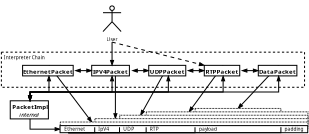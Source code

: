 <?xml version="1.0" encoding="UTF-8"?>
<dia:diagram xmlns:dia="http://www.lysator.liu.se/~alla/dia/">
  <dia:layer name="Background" visible="true">
    <dia:object type="Standard - Line" version="0" id="O0">
      <dia:attribute name="obj_pos">
        <dia:point val="37.568,8.785"/>
      </dia:attribute>
      <dia:attribute name="obj_bb">
        <dia:rectangle val="31.856,8.714;37.639,14.811"/>
      </dia:attribute>
      <dia:attribute name="conn_endpoints">
        <dia:point val="37.568,8.785"/>
        <dia:point val="32.182,14.5"/>
      </dia:attribute>
      <dia:attribute name="numcp">
        <dia:int val="1"/>
      </dia:attribute>
      <dia:attribute name="end_arrow">
        <dia:enum val="3"/>
      </dia:attribute>
      <dia:attribute name="end_arrow_length">
        <dia:real val="0.6"/>
      </dia:attribute>
      <dia:attribute name="end_arrow_width">
        <dia:real val="0.4"/>
      </dia:attribute>
      <dia:connections>
        <dia:connection handle="0" to="O6" connection="1"/>
        <dia:connection handle="1" to="O26" connection="1"/>
      </dia:connections>
    </dia:object>
    <dia:object type="Standard - Line" version="0" id="O1">
      <dia:attribute name="obj_pos">
        <dia:point val="30.204,8.785"/>
      </dia:attribute>
      <dia:attribute name="obj_bb">
        <dia:rectangle val="25.336,8.715;30.274,15.227"/>
      </dia:attribute>
      <dia:attribute name="conn_endpoints">
        <dia:point val="30.204,8.785"/>
        <dia:point val="25.688,14.95"/>
      </dia:attribute>
      <dia:attribute name="numcp">
        <dia:int val="1"/>
      </dia:attribute>
      <dia:attribute name="end_arrow">
        <dia:enum val="3"/>
      </dia:attribute>
      <dia:attribute name="end_arrow_length">
        <dia:real val="0.6"/>
      </dia:attribute>
      <dia:attribute name="end_arrow_width">
        <dia:real val="0.4"/>
      </dia:attribute>
      <dia:connections>
        <dia:connection handle="0" to="O11" connection="1"/>
      </dia:connections>
    </dia:object>
    <dia:object type="Standard - Line" version="0" id="O2">
      <dia:attribute name="obj_pos">
        <dia:point val="22.941,8.785"/>
      </dia:attribute>
      <dia:attribute name="obj_bb">
        <dia:rectangle val="18.884,8.717;23.009,15.638"/>
      </dia:attribute>
      <dia:attribute name="conn_endpoints">
        <dia:point val="22.941,8.785"/>
        <dia:point val="19.258,15.4"/>
      </dia:attribute>
      <dia:attribute name="numcp">
        <dia:int val="1"/>
      </dia:attribute>
      <dia:attribute name="end_arrow">
        <dia:enum val="3"/>
      </dia:attribute>
      <dia:attribute name="end_arrow_length">
        <dia:real val="0.6"/>
      </dia:attribute>
      <dia:attribute name="end_arrow_width">
        <dia:real val="0.4"/>
      </dia:attribute>
      <dia:connections>
        <dia:connection handle="0" to="O9" connection="1"/>
      </dia:connections>
    </dia:object>
    <dia:object type="Standard - Line" version="0" id="O3">
      <dia:attribute name="obj_pos">
        <dia:point val="15.92,8.785"/>
      </dia:attribute>
      <dia:attribute name="obj_bb">
        <dia:rectangle val="15.52,8.735;16.32,15.9"/>
      </dia:attribute>
      <dia:attribute name="conn_endpoints">
        <dia:point val="15.92,8.785"/>
        <dia:point val="15.92,15.85"/>
      </dia:attribute>
      <dia:attribute name="numcp">
        <dia:int val="1"/>
      </dia:attribute>
      <dia:attribute name="end_arrow">
        <dia:enum val="3"/>
      </dia:attribute>
      <dia:attribute name="end_arrow_length">
        <dia:real val="0.6"/>
      </dia:attribute>
      <dia:attribute name="end_arrow_width">
        <dia:real val="0.4"/>
      </dia:attribute>
    </dia:object>
    <dia:object type="Standard - Line" version="0" id="O4">
      <dia:attribute name="obj_pos">
        <dia:point val="7.114,8.785"/>
      </dia:attribute>
      <dia:attribute name="obj_bb">
        <dia:rectangle val="7.043,8.715;13.137,16.581"/>
      </dia:attribute>
      <dia:attribute name="conn_endpoints">
        <dia:point val="7.114,8.785"/>
        <dia:point val="12.787,16.3"/>
      </dia:attribute>
      <dia:attribute name="numcp">
        <dia:int val="1"/>
      </dia:attribute>
      <dia:attribute name="end_arrow">
        <dia:enum val="3"/>
      </dia:attribute>
      <dia:attribute name="end_arrow_length">
        <dia:real val="0.6"/>
      </dia:attribute>
      <dia:attribute name="end_arrow_width">
        <dia:real val="0.4"/>
      </dia:attribute>
      <dia:connections>
        <dia:connection handle="0" to="O7" connection="1"/>
      </dia:connections>
    </dia:object>
    <dia:object type="UML - Class" version="0" id="O5">
      <dia:attribute name="obj_pos">
        <dia:point val="1.978,13.485"/>
      </dia:attribute>
      <dia:attribute name="obj_bb">
        <dia:rectangle val="1.928,13.435;7.278,15.935"/>
      </dia:attribute>
      <dia:attribute name="elem_corner">
        <dia:point val="1.978,13.485"/>
      </dia:attribute>
      <dia:attribute name="elem_width">
        <dia:real val="5.25"/>
      </dia:attribute>
      <dia:attribute name="elem_height">
        <dia:real val="2.4"/>
      </dia:attribute>
      <dia:attribute name="name">
        <dia:string>#PacketImpl#</dia:string>
      </dia:attribute>
      <dia:attribute name="stereotype">
        <dia:string>##</dia:string>
      </dia:attribute>
      <dia:attribute name="comment">
        <dia:string>#internal#</dia:string>
      </dia:attribute>
      <dia:attribute name="abstract">
        <dia:boolean val="false"/>
      </dia:attribute>
      <dia:attribute name="suppress_attributes">
        <dia:boolean val="false"/>
      </dia:attribute>
      <dia:attribute name="suppress_operations">
        <dia:boolean val="false"/>
      </dia:attribute>
      <dia:attribute name="visible_attributes">
        <dia:boolean val="false"/>
      </dia:attribute>
      <dia:attribute name="visible_operations">
        <dia:boolean val="false"/>
      </dia:attribute>
      <dia:attribute name="visible_comments">
        <dia:boolean val="true"/>
      </dia:attribute>
      <dia:attribute name="wrap_operations">
        <dia:boolean val="false"/>
      </dia:attribute>
      <dia:attribute name="wrap_after_char">
        <dia:int val="40"/>
      </dia:attribute>
      <dia:attribute name="line_color">
        <dia:color val="#000000"/>
      </dia:attribute>
      <dia:attribute name="fill_color">
        <dia:color val="#ffffff"/>
      </dia:attribute>
      <dia:attribute name="text_color">
        <dia:color val="#000000"/>
      </dia:attribute>
      <dia:attribute name="normal_font">
        <dia:font family="monospace" style="0" name="Courier"/>
      </dia:attribute>
      <dia:attribute name="abstract_font">
        <dia:font family="monospace" style="88" name="Courier"/>
      </dia:attribute>
      <dia:attribute name="polymorphic_font">
        <dia:font family="monospace" style="8" name="Courier"/>
      </dia:attribute>
      <dia:attribute name="classname_font">
        <dia:font family="sans" style="80" name="Helvetica"/>
      </dia:attribute>
      <dia:attribute name="abstract_classname_font">
        <dia:font family="sans" style="88" name="Helvetica"/>
      </dia:attribute>
      <dia:attribute name="comment_font">
        <dia:font family="sans" style="8" name="Helvetica"/>
      </dia:attribute>
      <dia:attribute name="font_height">
        <dia:real val="0.8"/>
      </dia:attribute>
      <dia:attribute name="polymorphic_font_height">
        <dia:real val="0.8"/>
      </dia:attribute>
      <dia:attribute name="abstract_font_height">
        <dia:real val="0.8"/>
      </dia:attribute>
      <dia:attribute name="classname_font_height">
        <dia:real val="1"/>
      </dia:attribute>
      <dia:attribute name="abstract_classname_font_height">
        <dia:real val="1"/>
      </dia:attribute>
      <dia:attribute name="comment_font_height">
        <dia:real val="1"/>
      </dia:attribute>
      <dia:attribute name="attributes"/>
      <dia:attribute name="operations"/>
      <dia:attribute name="template">
        <dia:boolean val="false"/>
      </dia:attribute>
      <dia:attribute name="templates"/>
    </dia:object>
    <dia:object type="UML - Class" version="0" id="O6">
      <dia:attribute name="obj_pos">
        <dia:point val="34.868,8.785"/>
      </dia:attribute>
      <dia:attribute name="obj_bb">
        <dia:rectangle val="34.818,8.735;40.318,10.235"/>
      </dia:attribute>
      <dia:attribute name="elem_corner">
        <dia:point val="34.868,8.785"/>
      </dia:attribute>
      <dia:attribute name="elem_width">
        <dia:real val="5.4"/>
      </dia:attribute>
      <dia:attribute name="elem_height">
        <dia:real val="1.4"/>
      </dia:attribute>
      <dia:attribute name="name">
        <dia:string>#DataPacket#</dia:string>
      </dia:attribute>
      <dia:attribute name="stereotype">
        <dia:string>##</dia:string>
      </dia:attribute>
      <dia:attribute name="comment">
        <dia:string>##</dia:string>
      </dia:attribute>
      <dia:attribute name="abstract">
        <dia:boolean val="false"/>
      </dia:attribute>
      <dia:attribute name="suppress_attributes">
        <dia:boolean val="false"/>
      </dia:attribute>
      <dia:attribute name="suppress_operations">
        <dia:boolean val="false"/>
      </dia:attribute>
      <dia:attribute name="visible_attributes">
        <dia:boolean val="false"/>
      </dia:attribute>
      <dia:attribute name="visible_operations">
        <dia:boolean val="false"/>
      </dia:attribute>
      <dia:attribute name="visible_comments">
        <dia:boolean val="false"/>
      </dia:attribute>
      <dia:attribute name="wrap_operations">
        <dia:boolean val="false"/>
      </dia:attribute>
      <dia:attribute name="wrap_after_char">
        <dia:int val="40"/>
      </dia:attribute>
      <dia:attribute name="line_color">
        <dia:color val="#000000"/>
      </dia:attribute>
      <dia:attribute name="fill_color">
        <dia:color val="#ffffff"/>
      </dia:attribute>
      <dia:attribute name="text_color">
        <dia:color val="#000000"/>
      </dia:attribute>
      <dia:attribute name="normal_font">
        <dia:font family="monospace" style="0" name="Courier"/>
      </dia:attribute>
      <dia:attribute name="abstract_font">
        <dia:font family="monospace" style="88" name="Courier"/>
      </dia:attribute>
      <dia:attribute name="polymorphic_font">
        <dia:font family="monospace" style="8" name="Courier"/>
      </dia:attribute>
      <dia:attribute name="classname_font">
        <dia:font family="sans" style="80" name="Helvetica"/>
      </dia:attribute>
      <dia:attribute name="abstract_classname_font">
        <dia:font family="sans" style="88" name="Helvetica"/>
      </dia:attribute>
      <dia:attribute name="comment_font">
        <dia:font family="sans" style="8" name="Helvetica"/>
      </dia:attribute>
      <dia:attribute name="font_height">
        <dia:real val="0.8"/>
      </dia:attribute>
      <dia:attribute name="polymorphic_font_height">
        <dia:real val="0.8"/>
      </dia:attribute>
      <dia:attribute name="abstract_font_height">
        <dia:real val="0.8"/>
      </dia:attribute>
      <dia:attribute name="classname_font_height">
        <dia:real val="1"/>
      </dia:attribute>
      <dia:attribute name="abstract_classname_font_height">
        <dia:real val="1"/>
      </dia:attribute>
      <dia:attribute name="comment_font_height">
        <dia:real val="1"/>
      </dia:attribute>
      <dia:attribute name="attributes"/>
      <dia:attribute name="operations"/>
      <dia:attribute name="template">
        <dia:boolean val="false"/>
      </dia:attribute>
      <dia:attribute name="templates"/>
    </dia:object>
    <dia:object type="UML - Class" version="0" id="O7">
      <dia:attribute name="obj_pos">
        <dia:point val="3.614,8.785"/>
      </dia:attribute>
      <dia:attribute name="obj_bb">
        <dia:rectangle val="3.563,8.735;10.664,10.235"/>
      </dia:attribute>
      <dia:attribute name="elem_corner">
        <dia:point val="3.614,8.785"/>
      </dia:attribute>
      <dia:attribute name="elem_width">
        <dia:real val="7"/>
      </dia:attribute>
      <dia:attribute name="elem_height">
        <dia:real val="1.4"/>
      </dia:attribute>
      <dia:attribute name="name">
        <dia:string>#EthernetPacket#</dia:string>
      </dia:attribute>
      <dia:attribute name="stereotype">
        <dia:string>##</dia:string>
      </dia:attribute>
      <dia:attribute name="comment">
        <dia:string>##</dia:string>
      </dia:attribute>
      <dia:attribute name="abstract">
        <dia:boolean val="false"/>
      </dia:attribute>
      <dia:attribute name="suppress_attributes">
        <dia:boolean val="false"/>
      </dia:attribute>
      <dia:attribute name="suppress_operations">
        <dia:boolean val="false"/>
      </dia:attribute>
      <dia:attribute name="visible_attributes">
        <dia:boolean val="false"/>
      </dia:attribute>
      <dia:attribute name="visible_operations">
        <dia:boolean val="false"/>
      </dia:attribute>
      <dia:attribute name="visible_comments">
        <dia:boolean val="false"/>
      </dia:attribute>
      <dia:attribute name="wrap_operations">
        <dia:boolean val="true"/>
      </dia:attribute>
      <dia:attribute name="wrap_after_char">
        <dia:int val="40"/>
      </dia:attribute>
      <dia:attribute name="line_color">
        <dia:color val="#000000"/>
      </dia:attribute>
      <dia:attribute name="fill_color">
        <dia:color val="#ffffff"/>
      </dia:attribute>
      <dia:attribute name="text_color">
        <dia:color val="#000000"/>
      </dia:attribute>
      <dia:attribute name="normal_font">
        <dia:font family="monospace" style="0" name="Courier"/>
      </dia:attribute>
      <dia:attribute name="abstract_font">
        <dia:font family="monospace" style="88" name="Courier"/>
      </dia:attribute>
      <dia:attribute name="polymorphic_font">
        <dia:font family="monospace" style="8" name="Courier"/>
      </dia:attribute>
      <dia:attribute name="classname_font">
        <dia:font family="sans" style="80" name="Helvetica"/>
      </dia:attribute>
      <dia:attribute name="abstract_classname_font">
        <dia:font family="sans" style="88" name="Helvetica"/>
      </dia:attribute>
      <dia:attribute name="comment_font">
        <dia:font family="sans" style="8" name="Helvetica"/>
      </dia:attribute>
      <dia:attribute name="font_height">
        <dia:real val="0.8"/>
      </dia:attribute>
      <dia:attribute name="polymorphic_font_height">
        <dia:real val="0.8"/>
      </dia:attribute>
      <dia:attribute name="abstract_font_height">
        <dia:real val="0.8"/>
      </dia:attribute>
      <dia:attribute name="classname_font_height">
        <dia:real val="1"/>
      </dia:attribute>
      <dia:attribute name="abstract_classname_font_height">
        <dia:real val="1"/>
      </dia:attribute>
      <dia:attribute name="comment_font_height">
        <dia:real val="1"/>
      </dia:attribute>
      <dia:attribute name="attributes"/>
      <dia:attribute name="operations"/>
      <dia:attribute name="template">
        <dia:boolean val="false"/>
      </dia:attribute>
      <dia:attribute name="templates"/>
    </dia:object>
    <dia:object type="UML - Class" version="0" id="O8">
      <dia:attribute name="obj_pos">
        <dia:point val="12.777,8.785"/>
      </dia:attribute>
      <dia:attribute name="obj_bb">
        <dia:rectangle val="12.727,8.735;18.227,10.235"/>
      </dia:attribute>
      <dia:attribute name="elem_corner">
        <dia:point val="12.777,8.785"/>
      </dia:attribute>
      <dia:attribute name="elem_width">
        <dia:real val="5.4"/>
      </dia:attribute>
      <dia:attribute name="elem_height">
        <dia:real val="1.4"/>
      </dia:attribute>
      <dia:attribute name="name">
        <dia:string>#IPV4Packet#</dia:string>
      </dia:attribute>
      <dia:attribute name="stereotype">
        <dia:string>##</dia:string>
      </dia:attribute>
      <dia:attribute name="comment">
        <dia:string>##</dia:string>
      </dia:attribute>
      <dia:attribute name="abstract">
        <dia:boolean val="false"/>
      </dia:attribute>
      <dia:attribute name="suppress_attributes">
        <dia:boolean val="false"/>
      </dia:attribute>
      <dia:attribute name="suppress_operations">
        <dia:boolean val="false"/>
      </dia:attribute>
      <dia:attribute name="visible_attributes">
        <dia:boolean val="false"/>
      </dia:attribute>
      <dia:attribute name="visible_operations">
        <dia:boolean val="false"/>
      </dia:attribute>
      <dia:attribute name="visible_comments">
        <dia:boolean val="false"/>
      </dia:attribute>
      <dia:attribute name="wrap_operations">
        <dia:boolean val="false"/>
      </dia:attribute>
      <dia:attribute name="wrap_after_char">
        <dia:int val="40"/>
      </dia:attribute>
      <dia:attribute name="line_color">
        <dia:color val="#000000"/>
      </dia:attribute>
      <dia:attribute name="fill_color">
        <dia:color val="#ffffff"/>
      </dia:attribute>
      <dia:attribute name="text_color">
        <dia:color val="#000000"/>
      </dia:attribute>
      <dia:attribute name="normal_font">
        <dia:font family="monospace" style="0" name="Courier"/>
      </dia:attribute>
      <dia:attribute name="abstract_font">
        <dia:font family="monospace" style="88" name="Courier"/>
      </dia:attribute>
      <dia:attribute name="polymorphic_font">
        <dia:font family="monospace" style="8" name="Courier"/>
      </dia:attribute>
      <dia:attribute name="classname_font">
        <dia:font family="sans" style="80" name="Helvetica"/>
      </dia:attribute>
      <dia:attribute name="abstract_classname_font">
        <dia:font family="sans" style="88" name="Helvetica"/>
      </dia:attribute>
      <dia:attribute name="comment_font">
        <dia:font family="sans" style="8" name="Helvetica"/>
      </dia:attribute>
      <dia:attribute name="font_height">
        <dia:real val="0.8"/>
      </dia:attribute>
      <dia:attribute name="polymorphic_font_height">
        <dia:real val="0.8"/>
      </dia:attribute>
      <dia:attribute name="abstract_font_height">
        <dia:real val="0.8"/>
      </dia:attribute>
      <dia:attribute name="classname_font_height">
        <dia:real val="1"/>
      </dia:attribute>
      <dia:attribute name="abstract_classname_font_height">
        <dia:real val="1"/>
      </dia:attribute>
      <dia:attribute name="comment_font_height">
        <dia:real val="1"/>
      </dia:attribute>
      <dia:attribute name="attributes"/>
      <dia:attribute name="operations"/>
      <dia:attribute name="template">
        <dia:boolean val="false"/>
      </dia:attribute>
      <dia:attribute name="templates"/>
    </dia:object>
    <dia:object type="UML - Class" version="0" id="O9">
      <dia:attribute name="obj_pos">
        <dia:point val="20.341,8.785"/>
      </dia:attribute>
      <dia:attribute name="obj_bb">
        <dia:rectangle val="20.291,8.735;25.591,10.235"/>
      </dia:attribute>
      <dia:attribute name="elem_corner">
        <dia:point val="20.341,8.785"/>
      </dia:attribute>
      <dia:attribute name="elem_width">
        <dia:real val="5.2"/>
      </dia:attribute>
      <dia:attribute name="elem_height">
        <dia:real val="1.4"/>
      </dia:attribute>
      <dia:attribute name="name">
        <dia:string>#UDPPacket#</dia:string>
      </dia:attribute>
      <dia:attribute name="stereotype">
        <dia:string>##</dia:string>
      </dia:attribute>
      <dia:attribute name="comment">
        <dia:string>##</dia:string>
      </dia:attribute>
      <dia:attribute name="abstract">
        <dia:boolean val="false"/>
      </dia:attribute>
      <dia:attribute name="suppress_attributes">
        <dia:boolean val="false"/>
      </dia:attribute>
      <dia:attribute name="suppress_operations">
        <dia:boolean val="false"/>
      </dia:attribute>
      <dia:attribute name="visible_attributes">
        <dia:boolean val="false"/>
      </dia:attribute>
      <dia:attribute name="visible_operations">
        <dia:boolean val="false"/>
      </dia:attribute>
      <dia:attribute name="visible_comments">
        <dia:boolean val="false"/>
      </dia:attribute>
      <dia:attribute name="wrap_operations">
        <dia:boolean val="false"/>
      </dia:attribute>
      <dia:attribute name="wrap_after_char">
        <dia:int val="40"/>
      </dia:attribute>
      <dia:attribute name="line_color">
        <dia:color val="#000000"/>
      </dia:attribute>
      <dia:attribute name="fill_color">
        <dia:color val="#ffffff"/>
      </dia:attribute>
      <dia:attribute name="text_color">
        <dia:color val="#000000"/>
      </dia:attribute>
      <dia:attribute name="normal_font">
        <dia:font family="monospace" style="0" name="Courier"/>
      </dia:attribute>
      <dia:attribute name="abstract_font">
        <dia:font family="monospace" style="88" name="Courier"/>
      </dia:attribute>
      <dia:attribute name="polymorphic_font">
        <dia:font family="monospace" style="8" name="Courier"/>
      </dia:attribute>
      <dia:attribute name="classname_font">
        <dia:font family="sans" style="80" name="Helvetica"/>
      </dia:attribute>
      <dia:attribute name="abstract_classname_font">
        <dia:font family="sans" style="88" name="Helvetica"/>
      </dia:attribute>
      <dia:attribute name="comment_font">
        <dia:font family="sans" style="8" name="Helvetica"/>
      </dia:attribute>
      <dia:attribute name="font_height">
        <dia:real val="0.8"/>
      </dia:attribute>
      <dia:attribute name="polymorphic_font_height">
        <dia:real val="0.8"/>
      </dia:attribute>
      <dia:attribute name="abstract_font_height">
        <dia:real val="0.8"/>
      </dia:attribute>
      <dia:attribute name="classname_font_height">
        <dia:real val="1"/>
      </dia:attribute>
      <dia:attribute name="abstract_classname_font_height">
        <dia:real val="1"/>
      </dia:attribute>
      <dia:attribute name="comment_font_height">
        <dia:real val="1"/>
      </dia:attribute>
      <dia:attribute name="attributes"/>
      <dia:attribute name="operations"/>
      <dia:attribute name="template">
        <dia:boolean val="false"/>
      </dia:attribute>
      <dia:attribute name="templates"/>
    </dia:object>
    <dia:object type="Standard - Box" version="0" id="O10">
      <dia:attribute name="obj_pos">
        <dia:point val="0.802,7.037"/>
      </dia:attribute>
      <dia:attribute name="obj_bb">
        <dia:rectangle val="0.752,6.987;41.05,11.742"/>
      </dia:attribute>
      <dia:attribute name="elem_corner">
        <dia:point val="0.802,7.037"/>
      </dia:attribute>
      <dia:attribute name="elem_width">
        <dia:real val="40.198"/>
      </dia:attribute>
      <dia:attribute name="elem_height">
        <dia:real val="4.655"/>
      </dia:attribute>
      <dia:attribute name="show_background">
        <dia:boolean val="false"/>
      </dia:attribute>
      <dia:attribute name="line_style">
        <dia:enum val="1"/>
      </dia:attribute>
      <dia:attribute name="dashlength">
        <dia:real val="0.3"/>
      </dia:attribute>
    </dia:object>
    <dia:object type="UML - Class" version="0" id="O11">
      <dia:attribute name="obj_pos">
        <dia:point val="27.704,8.785"/>
      </dia:attribute>
      <dia:attribute name="obj_bb">
        <dia:rectangle val="27.654,8.735;32.755,10.235"/>
      </dia:attribute>
      <dia:attribute name="elem_corner">
        <dia:point val="27.704,8.785"/>
      </dia:attribute>
      <dia:attribute name="elem_width">
        <dia:real val="5"/>
      </dia:attribute>
      <dia:attribute name="elem_height">
        <dia:real val="1.4"/>
      </dia:attribute>
      <dia:attribute name="name">
        <dia:string>#RTPPacket#</dia:string>
      </dia:attribute>
      <dia:attribute name="stereotype">
        <dia:string>##</dia:string>
      </dia:attribute>
      <dia:attribute name="comment">
        <dia:string>##</dia:string>
      </dia:attribute>
      <dia:attribute name="abstract">
        <dia:boolean val="false"/>
      </dia:attribute>
      <dia:attribute name="suppress_attributes">
        <dia:boolean val="false"/>
      </dia:attribute>
      <dia:attribute name="suppress_operations">
        <dia:boolean val="false"/>
      </dia:attribute>
      <dia:attribute name="visible_attributes">
        <dia:boolean val="false"/>
      </dia:attribute>
      <dia:attribute name="visible_operations">
        <dia:boolean val="false"/>
      </dia:attribute>
      <dia:attribute name="visible_comments">
        <dia:boolean val="false"/>
      </dia:attribute>
      <dia:attribute name="wrap_operations">
        <dia:boolean val="false"/>
      </dia:attribute>
      <dia:attribute name="wrap_after_char">
        <dia:int val="40"/>
      </dia:attribute>
      <dia:attribute name="line_color">
        <dia:color val="#000000"/>
      </dia:attribute>
      <dia:attribute name="fill_color">
        <dia:color val="#ffffff"/>
      </dia:attribute>
      <dia:attribute name="text_color">
        <dia:color val="#000000"/>
      </dia:attribute>
      <dia:attribute name="normal_font">
        <dia:font family="monospace" style="0" name="Courier"/>
      </dia:attribute>
      <dia:attribute name="abstract_font">
        <dia:font family="monospace" style="88" name="Courier"/>
      </dia:attribute>
      <dia:attribute name="polymorphic_font">
        <dia:font family="monospace" style="8" name="Courier"/>
      </dia:attribute>
      <dia:attribute name="classname_font">
        <dia:font family="sans" style="80" name="Helvetica"/>
      </dia:attribute>
      <dia:attribute name="abstract_classname_font">
        <dia:font family="sans" style="88" name="Helvetica"/>
      </dia:attribute>
      <dia:attribute name="comment_font">
        <dia:font family="sans" style="8" name="Helvetica"/>
      </dia:attribute>
      <dia:attribute name="font_height">
        <dia:real val="0.8"/>
      </dia:attribute>
      <dia:attribute name="polymorphic_font_height">
        <dia:real val="0.8"/>
      </dia:attribute>
      <dia:attribute name="abstract_font_height">
        <dia:real val="0.8"/>
      </dia:attribute>
      <dia:attribute name="classname_font_height">
        <dia:real val="1"/>
      </dia:attribute>
      <dia:attribute name="abstract_classname_font_height">
        <dia:real val="1"/>
      </dia:attribute>
      <dia:attribute name="comment_font_height">
        <dia:real val="1"/>
      </dia:attribute>
      <dia:attribute name="attributes"/>
      <dia:attribute name="operations"/>
      <dia:attribute name="template">
        <dia:boolean val="false"/>
      </dia:attribute>
      <dia:attribute name="templates"/>
    </dia:object>
    <dia:object type="Standard - Text" version="0" id="O12">
      <dia:attribute name="obj_pos">
        <dia:point val="1.11,7.974"/>
      </dia:attribute>
      <dia:attribute name="obj_bb">
        <dia:rectangle val="1.11,7.374;6.46,8.324"/>
      </dia:attribute>
      <dia:attribute name="text">
        <dia:composite type="text">
          <dia:attribute name="string">
            <dia:string>#Interpreter Chain#</dia:string>
          </dia:attribute>
          <dia:attribute name="font">
            <dia:font family="sans" style="0" name="Helvetica"/>
          </dia:attribute>
          <dia:attribute name="height">
            <dia:real val="0.8"/>
          </dia:attribute>
          <dia:attribute name="pos">
            <dia:point val="1.11,7.974"/>
          </dia:attribute>
          <dia:attribute name="color">
            <dia:color val="#000000"/>
          </dia:attribute>
          <dia:attribute name="alignment">
            <dia:enum val="0"/>
          </dia:attribute>
        </dia:composite>
      </dia:attribute>
    </dia:object>
    <dia:object type="UML - Actor" version="0" id="O13">
      <dia:attribute name="obj_pos">
        <dia:point val="15.477,3.003"/>
      </dia:attribute>
      <dia:attribute name="obj_bb">
        <dia:rectangle val="14.177,0.253;16.777,5.853"/>
      </dia:attribute>
      <dia:attribute name="elem_corner">
        <dia:point val="14.227,0.303"/>
      </dia:attribute>
      <dia:attribute name="elem_width">
        <dia:real val="2.5"/>
      </dia:attribute>
      <dia:attribute name="elem_height">
        <dia:real val="5.4"/>
      </dia:attribute>
      <dia:attribute name="line_colour">
        <dia:color val="#000000"/>
      </dia:attribute>
      <dia:attribute name="fill_colour">
        <dia:color val="#ffffff"/>
      </dia:attribute>
      <dia:attribute name="text">
        <dia:composite type="text">
          <dia:attribute name="string">
            <dia:string>#User#</dia:string>
          </dia:attribute>
          <dia:attribute name="font">
            <dia:font family="sans" style="0" name="Helvetica"/>
          </dia:attribute>
          <dia:attribute name="height">
            <dia:real val="0.8"/>
          </dia:attribute>
          <dia:attribute name="pos">
            <dia:point val="15.477,5.503"/>
          </dia:attribute>
          <dia:attribute name="color">
            <dia:color val="#000000"/>
          </dia:attribute>
          <dia:attribute name="alignment">
            <dia:enum val="1"/>
          </dia:attribute>
        </dia:composite>
      </dia:attribute>
    </dia:object>
    <dia:object type="Standard - Line" version="0" id="O14">
      <dia:attribute name="obj_pos">
        <dia:point val="15.477,5.703"/>
      </dia:attribute>
      <dia:attribute name="obj_bb">
        <dia:rectangle val="15.077,5.653;15.877,8.835"/>
      </dia:attribute>
      <dia:attribute name="conn_endpoints">
        <dia:point val="15.477,5.703"/>
        <dia:point val="15.477,8.785"/>
      </dia:attribute>
      <dia:attribute name="numcp">
        <dia:int val="1"/>
      </dia:attribute>
      <dia:attribute name="end_arrow">
        <dia:enum val="3"/>
      </dia:attribute>
      <dia:attribute name="end_arrow_length">
        <dia:real val="0.6"/>
      </dia:attribute>
      <dia:attribute name="end_arrow_width">
        <dia:real val="0.4"/>
      </dia:attribute>
      <dia:connections>
        <dia:connection handle="0" to="O13" connection="6"/>
        <dia:connection handle="1" to="O8" connection="1"/>
      </dia:connections>
    </dia:object>
    <dia:object type="Standard - Line" version="0" id="O15">
      <dia:attribute name="obj_pos">
        <dia:point val="15.477,5.703"/>
      </dia:attribute>
      <dia:attribute name="obj_bb">
        <dia:rectangle val="15.416,5.642;27.851,9.185"/>
      </dia:attribute>
      <dia:attribute name="conn_endpoints">
        <dia:point val="15.477,5.703"/>
        <dia:point val="27.704,8.785"/>
      </dia:attribute>
      <dia:attribute name="numcp">
        <dia:int val="1"/>
      </dia:attribute>
      <dia:attribute name="line_style">
        <dia:enum val="1"/>
      </dia:attribute>
      <dia:attribute name="end_arrow">
        <dia:enum val="3"/>
      </dia:attribute>
      <dia:attribute name="end_arrow_length">
        <dia:real val="0.6"/>
      </dia:attribute>
      <dia:attribute name="end_arrow_width">
        <dia:real val="0.4"/>
      </dia:attribute>
      <dia:attribute name="dashlength">
        <dia:real val="0.5"/>
      </dia:attribute>
      <dia:connections>
        <dia:connection handle="0" to="O13" connection="6"/>
        <dia:connection handle="1" to="O11" connection="0"/>
      </dia:connections>
    </dia:object>
    <dia:object type="Standard - Line" version="0" id="O16">
      <dia:attribute name="obj_pos">
        <dia:point val="10.614,9.485"/>
      </dia:attribute>
      <dia:attribute name="obj_bb">
        <dia:rectangle val="10.563,9.085;12.827,9.885"/>
      </dia:attribute>
      <dia:attribute name="conn_endpoints">
        <dia:point val="10.614,9.485"/>
        <dia:point val="12.777,9.485"/>
      </dia:attribute>
      <dia:attribute name="numcp">
        <dia:int val="1"/>
      </dia:attribute>
      <dia:attribute name="start_arrow">
        <dia:enum val="3"/>
      </dia:attribute>
      <dia:attribute name="start_arrow_length">
        <dia:real val="0.6"/>
      </dia:attribute>
      <dia:attribute name="start_arrow_width">
        <dia:real val="0.4"/>
      </dia:attribute>
      <dia:attribute name="end_arrow">
        <dia:enum val="3"/>
      </dia:attribute>
      <dia:attribute name="end_arrow_length">
        <dia:real val="0.6"/>
      </dia:attribute>
      <dia:attribute name="end_arrow_width">
        <dia:real val="0.4"/>
      </dia:attribute>
      <dia:connections>
        <dia:connection handle="0" to="O7" connection="4"/>
        <dia:connection handle="1" to="O8" connection="3"/>
      </dia:connections>
    </dia:object>
    <dia:object type="Standard - Line" version="0" id="O17">
      <dia:attribute name="obj_pos">
        <dia:point val="18.177,9.485"/>
      </dia:attribute>
      <dia:attribute name="obj_bb">
        <dia:rectangle val="18.127,9.085;20.391,9.885"/>
      </dia:attribute>
      <dia:attribute name="conn_endpoints">
        <dia:point val="18.177,9.485"/>
        <dia:point val="20.341,9.485"/>
      </dia:attribute>
      <dia:attribute name="numcp">
        <dia:int val="1"/>
      </dia:attribute>
      <dia:attribute name="start_arrow">
        <dia:enum val="3"/>
      </dia:attribute>
      <dia:attribute name="start_arrow_length">
        <dia:real val="0.6"/>
      </dia:attribute>
      <dia:attribute name="start_arrow_width">
        <dia:real val="0.4"/>
      </dia:attribute>
      <dia:attribute name="end_arrow">
        <dia:enum val="3"/>
      </dia:attribute>
      <dia:attribute name="end_arrow_length">
        <dia:real val="0.6"/>
      </dia:attribute>
      <dia:attribute name="end_arrow_width">
        <dia:real val="0.4"/>
      </dia:attribute>
      <dia:connections>
        <dia:connection handle="0" to="O8" connection="4"/>
        <dia:connection handle="1" to="O9" connection="3"/>
      </dia:connections>
    </dia:object>
    <dia:object type="Standard - Line" version="0" id="O18">
      <dia:attribute name="obj_pos">
        <dia:point val="25.541,9.485"/>
      </dia:attribute>
      <dia:attribute name="obj_bb">
        <dia:rectangle val="25.491,9.085;27.755,9.885"/>
      </dia:attribute>
      <dia:attribute name="conn_endpoints">
        <dia:point val="25.541,9.485"/>
        <dia:point val="27.704,9.485"/>
      </dia:attribute>
      <dia:attribute name="numcp">
        <dia:int val="1"/>
      </dia:attribute>
      <dia:attribute name="start_arrow">
        <dia:enum val="3"/>
      </dia:attribute>
      <dia:attribute name="start_arrow_length">
        <dia:real val="0.6"/>
      </dia:attribute>
      <dia:attribute name="start_arrow_width">
        <dia:real val="0.4"/>
      </dia:attribute>
      <dia:attribute name="end_arrow">
        <dia:enum val="3"/>
      </dia:attribute>
      <dia:attribute name="end_arrow_length">
        <dia:real val="0.6"/>
      </dia:attribute>
      <dia:attribute name="end_arrow_width">
        <dia:real val="0.4"/>
      </dia:attribute>
      <dia:connections>
        <dia:connection handle="0" to="O9" connection="4"/>
        <dia:connection handle="1" to="O11" connection="3"/>
      </dia:connections>
    </dia:object>
    <dia:object type="Standard - Line" version="0" id="O19">
      <dia:attribute name="obj_pos">
        <dia:point val="32.705,9.485"/>
      </dia:attribute>
      <dia:attribute name="obj_bb">
        <dia:rectangle val="32.654,9.085;34.918,9.885"/>
      </dia:attribute>
      <dia:attribute name="conn_endpoints">
        <dia:point val="32.705,9.485"/>
        <dia:point val="34.868,9.485"/>
      </dia:attribute>
      <dia:attribute name="numcp">
        <dia:int val="1"/>
      </dia:attribute>
      <dia:attribute name="start_arrow">
        <dia:enum val="3"/>
      </dia:attribute>
      <dia:attribute name="start_arrow_length">
        <dia:real val="0.6"/>
      </dia:attribute>
      <dia:attribute name="start_arrow_width">
        <dia:real val="0.4"/>
      </dia:attribute>
      <dia:attribute name="end_arrow">
        <dia:enum val="3"/>
      </dia:attribute>
      <dia:attribute name="end_arrow_length">
        <dia:real val="0.6"/>
      </dia:attribute>
      <dia:attribute name="end_arrow_width">
        <dia:real val="0.4"/>
      </dia:attribute>
      <dia:connections>
        <dia:connection handle="0" to="O11" connection="4"/>
        <dia:connection handle="1" to="O6" connection="3"/>
      </dia:connections>
    </dia:object>
    <dia:object type="Standard - ZigZagLine" version="0" id="O20">
      <dia:attribute name="obj_pos">
        <dia:point val="4.603,15.885"/>
      </dia:attribute>
      <dia:attribute name="obj_bb">
        <dia:rectangle val="4.553,15.835;8.63,17.645"/>
      </dia:attribute>
      <dia:attribute name="orth_points">
        <dia:point val="4.603,15.885"/>
        <dia:point val="4.603,17.245"/>
        <dia:point val="8.581,17.245"/>
      </dia:attribute>
      <dia:attribute name="orth_orient">
        <dia:enum val="1"/>
        <dia:enum val="0"/>
      </dia:attribute>
      <dia:attribute name="end_arrow">
        <dia:enum val="3"/>
      </dia:attribute>
      <dia:attribute name="end_arrow_length">
        <dia:real val="0.6"/>
      </dia:attribute>
      <dia:attribute name="end_arrow_width">
        <dia:real val="0.4"/>
      </dia:attribute>
      <dia:connections>
        <dia:connection handle="0" to="O5" connection="6"/>
        <dia:connection handle="1" to="O31" connection="3"/>
      </dia:connections>
    </dia:object>
    <dia:object type="Standard - ZigZagLine" version="0" id="O21">
      <dia:attribute name="obj_pos">
        <dia:point val="4.603,13.485"/>
      </dia:attribute>
      <dia:attribute name="obj_bb">
        <dia:rectangle val="4.203,10.135;7.513,13.535"/>
      </dia:attribute>
      <dia:attribute name="orth_points">
        <dia:point val="4.603,13.485"/>
        <dia:point val="4.603,12.319"/>
        <dia:point val="7.114,12.319"/>
        <dia:point val="7.114,10.185"/>
      </dia:attribute>
      <dia:attribute name="orth_orient">
        <dia:enum val="1"/>
        <dia:enum val="0"/>
        <dia:enum val="1"/>
      </dia:attribute>
      <dia:attribute name="autorouting">
        <dia:boolean val="false"/>
      </dia:attribute>
      <dia:attribute name="start_arrow">
        <dia:enum val="3"/>
      </dia:attribute>
      <dia:attribute name="start_arrow_length">
        <dia:real val="0.6"/>
      </dia:attribute>
      <dia:attribute name="start_arrow_width">
        <dia:real val="0.4"/>
      </dia:attribute>
      <dia:attribute name="end_arrow">
        <dia:enum val="3"/>
      </dia:attribute>
      <dia:attribute name="end_arrow_length">
        <dia:real val="0.6"/>
      </dia:attribute>
      <dia:attribute name="end_arrow_width">
        <dia:real val="0.4"/>
      </dia:attribute>
      <dia:connections>
        <dia:connection handle="0" to="O5" connection="1"/>
        <dia:connection handle="1" to="O7" connection="6"/>
      </dia:connections>
    </dia:object>
    <dia:object type="Standard - ZigZagLine" version="0" id="O22">
      <dia:attribute name="obj_pos">
        <dia:point val="4.603,13.485"/>
      </dia:attribute>
      <dia:attribute name="obj_bb">
        <dia:rectangle val="4.203,10.135;15.877,13.535"/>
      </dia:attribute>
      <dia:attribute name="orth_points">
        <dia:point val="4.603,13.485"/>
        <dia:point val="4.603,12.319"/>
        <dia:point val="15.477,12.319"/>
        <dia:point val="15.477,10.185"/>
      </dia:attribute>
      <dia:attribute name="orth_orient">
        <dia:enum val="1"/>
        <dia:enum val="0"/>
        <dia:enum val="1"/>
      </dia:attribute>
      <dia:attribute name="autorouting">
        <dia:boolean val="false"/>
      </dia:attribute>
      <dia:attribute name="start_arrow">
        <dia:enum val="3"/>
      </dia:attribute>
      <dia:attribute name="start_arrow_length">
        <dia:real val="0.6"/>
      </dia:attribute>
      <dia:attribute name="start_arrow_width">
        <dia:real val="0.4"/>
      </dia:attribute>
      <dia:attribute name="end_arrow">
        <dia:enum val="3"/>
      </dia:attribute>
      <dia:attribute name="end_arrow_length">
        <dia:real val="0.6"/>
      </dia:attribute>
      <dia:attribute name="end_arrow_width">
        <dia:real val="0.4"/>
      </dia:attribute>
      <dia:connections>
        <dia:connection handle="0" to="O5" connection="1"/>
        <dia:connection handle="1" to="O8" connection="6"/>
      </dia:connections>
    </dia:object>
    <dia:object type="Standard - ZigZagLine" version="0" id="O23">
      <dia:attribute name="obj_pos">
        <dia:point val="4.603,13.485"/>
      </dia:attribute>
      <dia:attribute name="obj_bb">
        <dia:rectangle val="4.203,10.135;23.341,13.535"/>
      </dia:attribute>
      <dia:attribute name="orth_points">
        <dia:point val="4.603,13.485"/>
        <dia:point val="4.603,12.319"/>
        <dia:point val="22.941,12.319"/>
        <dia:point val="22.941,10.185"/>
      </dia:attribute>
      <dia:attribute name="orth_orient">
        <dia:enum val="1"/>
        <dia:enum val="0"/>
        <dia:enum val="1"/>
      </dia:attribute>
      <dia:attribute name="autorouting">
        <dia:boolean val="false"/>
      </dia:attribute>
      <dia:attribute name="start_arrow">
        <dia:enum val="3"/>
      </dia:attribute>
      <dia:attribute name="start_arrow_length">
        <dia:real val="0.6"/>
      </dia:attribute>
      <dia:attribute name="start_arrow_width">
        <dia:real val="0.4"/>
      </dia:attribute>
      <dia:attribute name="end_arrow">
        <dia:enum val="3"/>
      </dia:attribute>
      <dia:attribute name="end_arrow_length">
        <dia:real val="0.6"/>
      </dia:attribute>
      <dia:attribute name="end_arrow_width">
        <dia:real val="0.4"/>
      </dia:attribute>
      <dia:connections>
        <dia:connection handle="0" to="O5" connection="1"/>
        <dia:connection handle="1" to="O9" connection="6"/>
      </dia:connections>
    </dia:object>
    <dia:object type="Standard - ZigZagLine" version="0" id="O24">
      <dia:attribute name="obj_pos">
        <dia:point val="4.603,13.485"/>
      </dia:attribute>
      <dia:attribute name="obj_bb">
        <dia:rectangle val="4.203,10.135;30.605,13.535"/>
      </dia:attribute>
      <dia:attribute name="orth_points">
        <dia:point val="4.603,13.485"/>
        <dia:point val="4.603,12.319"/>
        <dia:point val="30.204,12.319"/>
        <dia:point val="30.204,10.185"/>
      </dia:attribute>
      <dia:attribute name="orth_orient">
        <dia:enum val="1"/>
        <dia:enum val="0"/>
        <dia:enum val="1"/>
      </dia:attribute>
      <dia:attribute name="autorouting">
        <dia:boolean val="false"/>
      </dia:attribute>
      <dia:attribute name="start_arrow">
        <dia:enum val="3"/>
      </dia:attribute>
      <dia:attribute name="start_arrow_length">
        <dia:real val="0.6"/>
      </dia:attribute>
      <dia:attribute name="start_arrow_width">
        <dia:real val="0.4"/>
      </dia:attribute>
      <dia:attribute name="end_arrow">
        <dia:enum val="3"/>
      </dia:attribute>
      <dia:attribute name="end_arrow_length">
        <dia:real val="0.6"/>
      </dia:attribute>
      <dia:attribute name="end_arrow_width">
        <dia:real val="0.4"/>
      </dia:attribute>
      <dia:connections>
        <dia:connection handle="0" to="O5" connection="1"/>
        <dia:connection handle="1" to="O11" connection="6"/>
      </dia:connections>
    </dia:object>
    <dia:object type="Standard - ZigZagLine" version="0" id="O25">
      <dia:attribute name="obj_pos">
        <dia:point val="4.603,13.485"/>
      </dia:attribute>
      <dia:attribute name="obj_bb">
        <dia:rectangle val="4.203,10.135;37.968,13.535"/>
      </dia:attribute>
      <dia:attribute name="orth_points">
        <dia:point val="4.603,13.485"/>
        <dia:point val="4.603,12.319"/>
        <dia:point val="37.568,12.319"/>
        <dia:point val="37.568,10.185"/>
      </dia:attribute>
      <dia:attribute name="orth_orient">
        <dia:enum val="1"/>
        <dia:enum val="0"/>
        <dia:enum val="1"/>
      </dia:attribute>
      <dia:attribute name="autorouting">
        <dia:boolean val="false"/>
      </dia:attribute>
      <dia:attribute name="start_arrow">
        <dia:enum val="3"/>
      </dia:attribute>
      <dia:attribute name="start_arrow_length">
        <dia:real val="0.6"/>
      </dia:attribute>
      <dia:attribute name="start_arrow_width">
        <dia:real val="0.4"/>
      </dia:attribute>
      <dia:attribute name="end_arrow">
        <dia:enum val="3"/>
      </dia:attribute>
      <dia:attribute name="end_arrow_length">
        <dia:real val="0.6"/>
      </dia:attribute>
      <dia:attribute name="end_arrow_width">
        <dia:real val="0.4"/>
      </dia:attribute>
      <dia:connections>
        <dia:connection handle="0" to="O5" connection="1"/>
        <dia:connection handle="1" to="O6" connection="6"/>
      </dia:connections>
    </dia:object>
    <dia:group>
      <dia:object type="Standard - Box" version="0" id="O26">
        <dia:attribute name="obj_pos">
          <dia:point val="26.5,14.5"/>
        </dia:attribute>
        <dia:attribute name="obj_bb">
          <dia:rectangle val="26.475,14.475;37.889,15.466"/>
        </dia:attribute>
        <dia:attribute name="elem_corner">
          <dia:point val="26.5,14.5"/>
        </dia:attribute>
        <dia:attribute name="elem_width">
          <dia:real val="11.363"/>
        </dia:attribute>
        <dia:attribute name="elem_height">
          <dia:real val="0.941"/>
        </dia:attribute>
        <dia:attribute name="border_width">
          <dia:real val="0.05"/>
        </dia:attribute>
        <dia:attribute name="show_background">
          <dia:boolean val="true"/>
        </dia:attribute>
        <dia:attribute name="line_style">
          <dia:enum val="4"/>
        </dia:attribute>
      </dia:object>
      <dia:object type="Standard - Box" version="0" id="O27">
        <dia:attribute name="obj_pos">
          <dia:point val="20.022,14.95"/>
        </dia:attribute>
        <dia:attribute name="obj_bb">
          <dia:rectangle val="19.997,14.925;41.474,15.916"/>
        </dia:attribute>
        <dia:attribute name="elem_corner">
          <dia:point val="20.022,14.95"/>
        </dia:attribute>
        <dia:attribute name="elem_width">
          <dia:real val="21.427"/>
        </dia:attribute>
        <dia:attribute name="elem_height">
          <dia:real val="0.941"/>
        </dia:attribute>
        <dia:attribute name="border_width">
          <dia:real val="0.05"/>
        </dia:attribute>
        <dia:attribute name="show_background">
          <dia:boolean val="true"/>
        </dia:attribute>
        <dia:attribute name="line_style">
          <dia:enum val="4"/>
        </dia:attribute>
      </dia:object>
      <dia:object type="Standard - Box" version="0" id="O28">
        <dia:attribute name="obj_pos">
          <dia:point val="16.489,15.4"/>
        </dia:attribute>
        <dia:attribute name="obj_bb">
          <dia:rectangle val="16.464,15.375;41.474,16.366"/>
        </dia:attribute>
        <dia:attribute name="elem_corner">
          <dia:point val="16.489,15.4"/>
        </dia:attribute>
        <dia:attribute name="elem_width">
          <dia:real val="24.96"/>
        </dia:attribute>
        <dia:attribute name="elem_height">
          <dia:real val="0.941"/>
        </dia:attribute>
        <dia:attribute name="border_width">
          <dia:real val="0.05"/>
        </dia:attribute>
        <dia:attribute name="show_background">
          <dia:boolean val="true"/>
        </dia:attribute>
        <dia:attribute name="line_style">
          <dia:enum val="4"/>
        </dia:attribute>
      </dia:object>
      <dia:object type="Standard - Box" version="0" id="O29">
        <dia:attribute name="obj_pos">
          <dia:point val="13.202,15.85"/>
        </dia:attribute>
        <dia:attribute name="obj_bb">
          <dia:rectangle val="13.177,15.825;41.474,16.816"/>
        </dia:attribute>
        <dia:attribute name="elem_corner">
          <dia:point val="13.202,15.85"/>
        </dia:attribute>
        <dia:attribute name="elem_width">
          <dia:real val="28.247"/>
        </dia:attribute>
        <dia:attribute name="elem_height">
          <dia:real val="0.941"/>
        </dia:attribute>
        <dia:attribute name="border_width">
          <dia:real val="0.05"/>
        </dia:attribute>
        <dia:attribute name="show_background">
          <dia:boolean val="true"/>
        </dia:attribute>
        <dia:attribute name="line_style">
          <dia:enum val="4"/>
        </dia:attribute>
      </dia:object>
      <dia:object type="Standard - Box" version="0" id="O30">
        <dia:attribute name="obj_pos">
          <dia:point val="8.605,16.3"/>
        </dia:attribute>
        <dia:attribute name="obj_bb">
          <dia:rectangle val="8.581,16.275;41.474,17.266"/>
        </dia:attribute>
        <dia:attribute name="elem_corner">
          <dia:point val="8.605,16.3"/>
        </dia:attribute>
        <dia:attribute name="elem_width">
          <dia:real val="32.843"/>
        </dia:attribute>
        <dia:attribute name="elem_height">
          <dia:real val="0.941"/>
        </dia:attribute>
        <dia:attribute name="border_width">
          <dia:real val="0.05"/>
        </dia:attribute>
        <dia:attribute name="show_background">
          <dia:boolean val="true"/>
        </dia:attribute>
        <dia:attribute name="line_style">
          <dia:enum val="4"/>
        </dia:attribute>
      </dia:object>
      <dia:object type="Standard - Box" version="0" id="O31">
        <dia:attribute name="obj_pos">
          <dia:point val="8.581,16.775"/>
        </dia:attribute>
        <dia:attribute name="obj_bb">
          <dia:rectangle val="8.53,16.725;41.474,17.766"/>
        </dia:attribute>
        <dia:attribute name="elem_corner">
          <dia:point val="8.581,16.775"/>
        </dia:attribute>
        <dia:attribute name="elem_width">
          <dia:real val="32.843"/>
        </dia:attribute>
        <dia:attribute name="elem_height">
          <dia:real val="0.941"/>
        </dia:attribute>
        <dia:attribute name="show_background">
          <dia:boolean val="true"/>
        </dia:attribute>
      </dia:object>
      <dia:object type="Standard - ZigZagLine" version="0" id="O32">
        <dia:attribute name="obj_pos">
          <dia:point val="13.177,16.995"/>
        </dia:attribute>
        <dia:attribute name="obj_bb">
          <dia:rectangle val="9.639,16.97;13.202,17.741"/>
        </dia:attribute>
        <dia:attribute name="orth_points">
          <dia:point val="13.177,16.995"/>
          <dia:point val="13.177,17.716"/>
          <dia:point val="9.664,17.716"/>
        </dia:attribute>
        <dia:attribute name="orth_orient">
          <dia:enum val="1"/>
          <dia:enum val="0"/>
        </dia:attribute>
        <dia:attribute name="autorouting">
          <dia:boolean val="false"/>
        </dia:attribute>
        <dia:attribute name="line_width">
          <dia:real val="0.05"/>
        </dia:attribute>
      </dia:object>
      <dia:object type="Standard - ZigZagLine" version="0" id="O33">
        <dia:attribute name="obj_pos">
          <dia:point val="16.464,16.995"/>
        </dia:attribute>
        <dia:attribute name="obj_bb">
          <dia:rectangle val="9.639,16.97;16.489,17.741"/>
        </dia:attribute>
        <dia:attribute name="orth_points">
          <dia:point val="16.464,16.995"/>
          <dia:point val="16.464,17.716"/>
          <dia:point val="9.664,17.716"/>
        </dia:attribute>
        <dia:attribute name="orth_orient">
          <dia:enum val="1"/>
          <dia:enum val="0"/>
        </dia:attribute>
        <dia:attribute name="autorouting">
          <dia:boolean val="false"/>
        </dia:attribute>
        <dia:attribute name="line_width">
          <dia:real val="0.05"/>
        </dia:attribute>
      </dia:object>
      <dia:object type="Standard - ZigZagLine" version="0" id="O34">
        <dia:attribute name="obj_pos">
          <dia:point val="19.997,16.995"/>
        </dia:attribute>
        <dia:attribute name="obj_bb">
          <dia:rectangle val="9.639,16.97;20.022,17.741"/>
        </dia:attribute>
        <dia:attribute name="orth_points">
          <dia:point val="19.997,16.995"/>
          <dia:point val="19.997,17.716"/>
          <dia:point val="9.664,17.716"/>
        </dia:attribute>
        <dia:attribute name="orth_orient">
          <dia:enum val="1"/>
          <dia:enum val="0"/>
        </dia:attribute>
        <dia:attribute name="autorouting">
          <dia:boolean val="false"/>
        </dia:attribute>
        <dia:attribute name="line_width">
          <dia:real val="0.05"/>
        </dia:attribute>
      </dia:object>
      <dia:object type="Standard - ZigZagLine" version="0" id="O35">
        <dia:attribute name="obj_pos">
          <dia:point val="26.475,16.995"/>
        </dia:attribute>
        <dia:attribute name="obj_bb">
          <dia:rectangle val="9.639,16.97;26.5,17.741"/>
        </dia:attribute>
        <dia:attribute name="orth_points">
          <dia:point val="26.475,16.995"/>
          <dia:point val="26.475,17.716"/>
          <dia:point val="9.664,17.716"/>
        </dia:attribute>
        <dia:attribute name="orth_orient">
          <dia:enum val="1"/>
          <dia:enum val="0"/>
        </dia:attribute>
        <dia:attribute name="autorouting">
          <dia:boolean val="false"/>
        </dia:attribute>
        <dia:attribute name="line_width">
          <dia:real val="0.05"/>
        </dia:attribute>
      </dia:object>
      <dia:object type="Standard - Text" version="0" id="O36">
        <dia:attribute name="obj_pos">
          <dia:point val="9.147,17.462"/>
        </dia:attribute>
        <dia:attribute name="obj_bb">
          <dia:rectangle val="9.147,16.862;11.897,17.812"/>
        </dia:attribute>
        <dia:attribute name="text">
          <dia:composite type="text">
            <dia:attribute name="string">
              <dia:string>#Ethernet#</dia:string>
            </dia:attribute>
            <dia:attribute name="font">
              <dia:font family="sans" style="0" name="Helvetica"/>
            </dia:attribute>
            <dia:attribute name="height">
              <dia:real val="0.8"/>
            </dia:attribute>
            <dia:attribute name="pos">
              <dia:point val="9.147,17.462"/>
            </dia:attribute>
            <dia:attribute name="color">
              <dia:color val="#000000"/>
            </dia:attribute>
            <dia:attribute name="alignment">
              <dia:enum val="0"/>
            </dia:attribute>
          </dia:composite>
        </dia:attribute>
      </dia:object>
      <dia:object type="Standard - Text" version="0" id="O37">
        <dia:attribute name="obj_pos">
          <dia:point val="13.646,17.462"/>
        </dia:attribute>
        <dia:attribute name="obj_bb">
          <dia:rectangle val="13.646,16.862;14.996,17.812"/>
        </dia:attribute>
        <dia:attribute name="text">
          <dia:composite type="text">
            <dia:attribute name="string">
              <dia:string>#IpV4#</dia:string>
            </dia:attribute>
            <dia:attribute name="font">
              <dia:font family="sans" style="0" name="Helvetica"/>
            </dia:attribute>
            <dia:attribute name="height">
              <dia:real val="0.8"/>
            </dia:attribute>
            <dia:attribute name="pos">
              <dia:point val="13.646,17.462"/>
            </dia:attribute>
            <dia:attribute name="color">
              <dia:color val="#000000"/>
            </dia:attribute>
            <dia:attribute name="alignment">
              <dia:enum val="0"/>
            </dia:attribute>
          </dia:composite>
        </dia:attribute>
      </dia:object>
      <dia:object type="Standard - Text" version="0" id="O38">
        <dia:attribute name="obj_pos">
          <dia:point val="16.959,17.462"/>
        </dia:attribute>
        <dia:attribute name="obj_bb">
          <dia:rectangle val="16.959,16.862;18.259,17.812"/>
        </dia:attribute>
        <dia:attribute name="text">
          <dia:composite type="text">
            <dia:attribute name="string">
              <dia:string>#UDP#</dia:string>
            </dia:attribute>
            <dia:attribute name="font">
              <dia:font family="sans" style="0" name="Helvetica"/>
            </dia:attribute>
            <dia:attribute name="height">
              <dia:real val="0.8"/>
            </dia:attribute>
            <dia:attribute name="pos">
              <dia:point val="16.959,17.462"/>
            </dia:attribute>
            <dia:attribute name="color">
              <dia:color val="#000000"/>
            </dia:attribute>
            <dia:attribute name="alignment">
              <dia:enum val="0"/>
            </dia:attribute>
          </dia:composite>
        </dia:attribute>
      </dia:object>
      <dia:object type="Standard - Text" version="0" id="O39">
        <dia:attribute name="obj_pos">
          <dia:point val="20.477,17.462"/>
        </dia:attribute>
        <dia:attribute name="obj_bb">
          <dia:rectangle val="20.477,16.862;21.577,17.812"/>
        </dia:attribute>
        <dia:attribute name="text">
          <dia:composite type="text">
            <dia:attribute name="string">
              <dia:string>#RTP#</dia:string>
            </dia:attribute>
            <dia:attribute name="font">
              <dia:font family="sans" style="0" name="Helvetica"/>
            </dia:attribute>
            <dia:attribute name="height">
              <dia:real val="0.8"/>
            </dia:attribute>
            <dia:attribute name="pos">
              <dia:point val="20.477,17.462"/>
            </dia:attribute>
            <dia:attribute name="color">
              <dia:color val="#000000"/>
            </dia:attribute>
            <dia:attribute name="alignment">
              <dia:enum val="0"/>
            </dia:attribute>
          </dia:composite>
        </dia:attribute>
      </dia:object>
      <dia:object type="Standard - Text" version="0" id="O40">
        <dia:attribute name="obj_pos">
          <dia:point val="27.021,17.462"/>
        </dia:attribute>
        <dia:attribute name="obj_bb">
          <dia:rectangle val="27.021,16.862;29.471,17.812"/>
        </dia:attribute>
        <dia:attribute name="text">
          <dia:composite type="text">
            <dia:attribute name="string">
              <dia:string>#payload#</dia:string>
            </dia:attribute>
            <dia:attribute name="font">
              <dia:font family="sans" style="0" name="Helvetica"/>
            </dia:attribute>
            <dia:attribute name="height">
              <dia:real val="0.8"/>
            </dia:attribute>
            <dia:attribute name="pos">
              <dia:point val="27.021,17.462"/>
            </dia:attribute>
            <dia:attribute name="color">
              <dia:color val="#000000"/>
            </dia:attribute>
            <dia:attribute name="alignment">
              <dia:enum val="0"/>
            </dia:attribute>
          </dia:composite>
        </dia:attribute>
      </dia:object>
      <dia:object type="Standard - ZigZagLine" version="0" id="O41">
        <dia:attribute name="obj_pos">
          <dia:point val="37.864,16.984"/>
        </dia:attribute>
        <dia:attribute name="obj_bb">
          <dia:rectangle val="20.014,16.959;37.889,17.741"/>
        </dia:attribute>
        <dia:attribute name="orth_points">
          <dia:point val="37.864,16.984"/>
          <dia:point val="37.864,17.716"/>
          <dia:point val="20.039,17.716"/>
        </dia:attribute>
        <dia:attribute name="orth_orient">
          <dia:enum val="1"/>
          <dia:enum val="0"/>
        </dia:attribute>
        <dia:attribute name="autorouting">
          <dia:boolean val="false"/>
        </dia:attribute>
        <dia:attribute name="line_width">
          <dia:real val="0.05"/>
        </dia:attribute>
      </dia:object>
      <dia:object type="Standard - Text" version="0" id="O42">
        <dia:attribute name="obj_pos">
          <dia:point val="38.358,17.462"/>
        </dia:attribute>
        <dia:attribute name="obj_bb">
          <dia:rectangle val="38.358,16.862;40.908,17.812"/>
        </dia:attribute>
        <dia:attribute name="text">
          <dia:composite type="text">
            <dia:attribute name="string">
              <dia:string>#padding#</dia:string>
            </dia:attribute>
            <dia:attribute name="font">
              <dia:font family="sans" style="0" name="Helvetica"/>
            </dia:attribute>
            <dia:attribute name="height">
              <dia:real val="0.8"/>
            </dia:attribute>
            <dia:attribute name="pos">
              <dia:point val="38.358,17.462"/>
            </dia:attribute>
            <dia:attribute name="color">
              <dia:color val="#000000"/>
            </dia:attribute>
            <dia:attribute name="alignment">
              <dia:enum val="0"/>
            </dia:attribute>
          </dia:composite>
        </dia:attribute>
      </dia:object>
    </dia:group>
  </dia:layer>
</dia:diagram>
